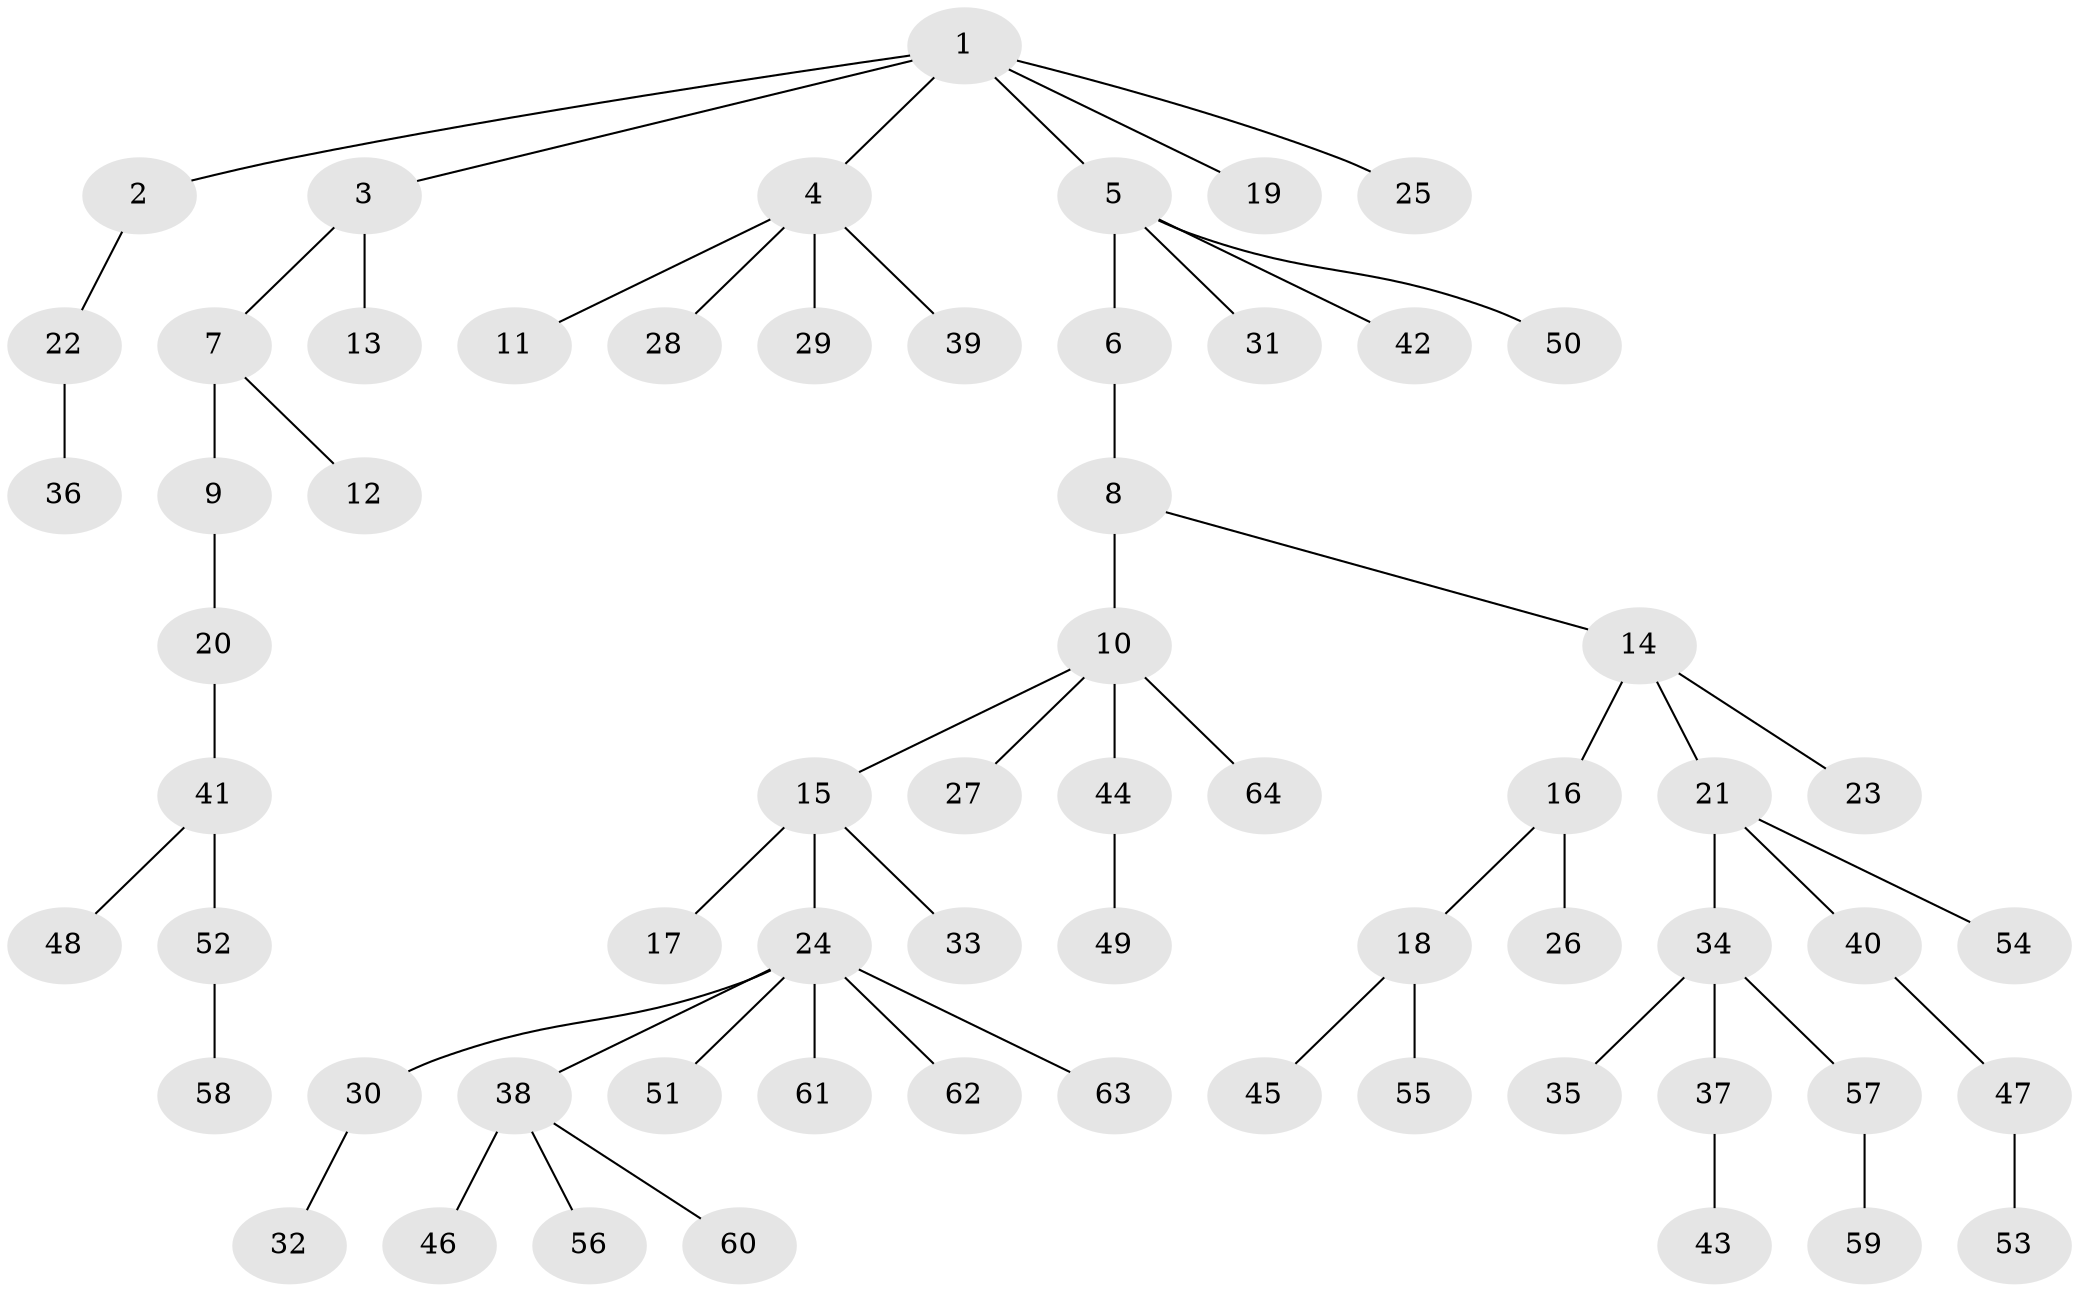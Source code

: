 // Generated by graph-tools (version 1.1) at 2025/26/03/09/25 03:26:26]
// undirected, 64 vertices, 63 edges
graph export_dot {
graph [start="1"]
  node [color=gray90,style=filled];
  1;
  2;
  3;
  4;
  5;
  6;
  7;
  8;
  9;
  10;
  11;
  12;
  13;
  14;
  15;
  16;
  17;
  18;
  19;
  20;
  21;
  22;
  23;
  24;
  25;
  26;
  27;
  28;
  29;
  30;
  31;
  32;
  33;
  34;
  35;
  36;
  37;
  38;
  39;
  40;
  41;
  42;
  43;
  44;
  45;
  46;
  47;
  48;
  49;
  50;
  51;
  52;
  53;
  54;
  55;
  56;
  57;
  58;
  59;
  60;
  61;
  62;
  63;
  64;
  1 -- 2;
  1 -- 3;
  1 -- 4;
  1 -- 5;
  1 -- 19;
  1 -- 25;
  2 -- 22;
  3 -- 7;
  3 -- 13;
  4 -- 11;
  4 -- 28;
  4 -- 29;
  4 -- 39;
  5 -- 6;
  5 -- 31;
  5 -- 42;
  5 -- 50;
  6 -- 8;
  7 -- 9;
  7 -- 12;
  8 -- 10;
  8 -- 14;
  9 -- 20;
  10 -- 15;
  10 -- 27;
  10 -- 44;
  10 -- 64;
  14 -- 16;
  14 -- 21;
  14 -- 23;
  15 -- 17;
  15 -- 24;
  15 -- 33;
  16 -- 18;
  16 -- 26;
  18 -- 45;
  18 -- 55;
  20 -- 41;
  21 -- 34;
  21 -- 40;
  21 -- 54;
  22 -- 36;
  24 -- 30;
  24 -- 38;
  24 -- 51;
  24 -- 61;
  24 -- 62;
  24 -- 63;
  30 -- 32;
  34 -- 35;
  34 -- 37;
  34 -- 57;
  37 -- 43;
  38 -- 46;
  38 -- 56;
  38 -- 60;
  40 -- 47;
  41 -- 48;
  41 -- 52;
  44 -- 49;
  47 -- 53;
  52 -- 58;
  57 -- 59;
}
